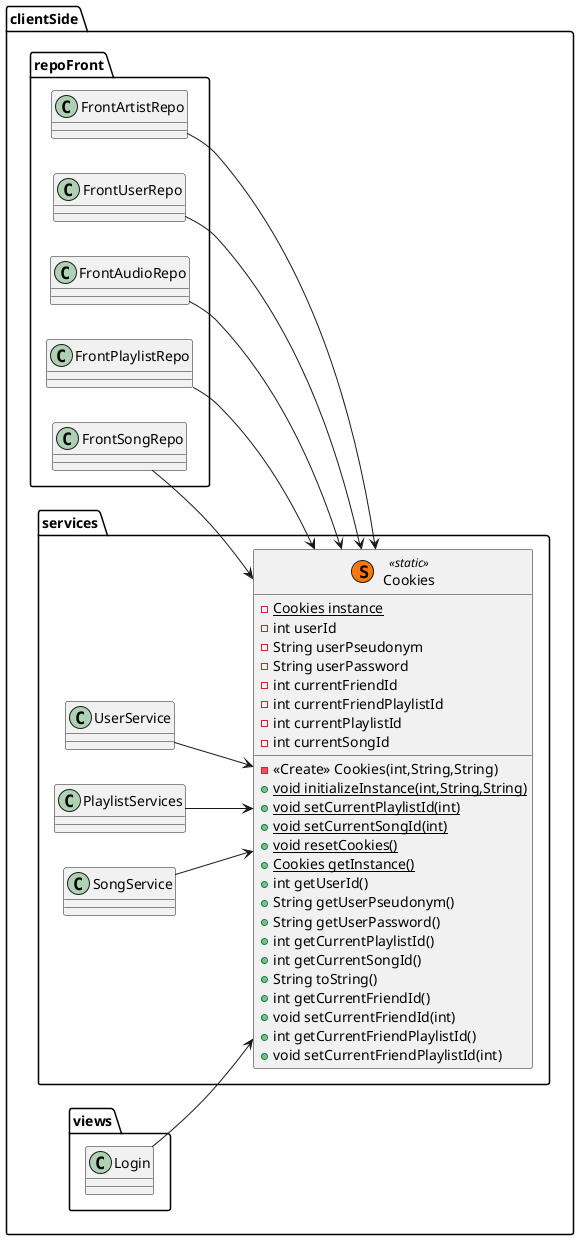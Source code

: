@startuml
left to right direction
class clientSide.services.Cookies << (S, #FF7700) static >>{
- {static} Cookies instance
- int userId
- String userPseudonym
- String userPassword
- int currentFriendId
- int currentFriendPlaylistId
- int currentPlaylistId
- int currentSongId
- <<Create>> Cookies(int,String,String)
+ {static} void initializeInstance(int,String,String)
+ {static} void setCurrentPlaylistId(int)
+ {static} void setCurrentSongId(int)
+ {static} void resetCookies()
+ {static} Cookies getInstance()
+ int getUserId()
+ String getUserPseudonym()
+ String getUserPassword()
+ int getCurrentPlaylistId()
+ int getCurrentSongId()
+ String toString()
+ int getCurrentFriendId()
+ void setCurrentFriendId(int)
+ int getCurrentFriendPlaylistId()
+ void setCurrentFriendPlaylistId(int)
}


class clientSide.services.UserService {
}

class clientSide.services.PlaylistServices {
}

class clientSide.services.SongService {
}


clientSide.repoFront.FrontArtistRepo --> clientSide.services.Cookies
clientSide.repoFront.FrontUserRepo --> clientSide.services.Cookies
clientSide.repoFront.FrontAudioRepo --> clientSide.services.Cookies
clientSide.repoFront.FrontPlaylistRepo --> clientSide.services.Cookies
clientSide.repoFront.FrontSongRepo --> clientSide.services.Cookies
clientSide.services.PlaylistServices --> clientSide.services.Cookies
clientSide.services.SongService --> clientSide.services.Cookies
clientSide.services.UserService --> clientSide.services.Cookies
clientSide.views.Login --> clientSide.services.Cookies

@enduml